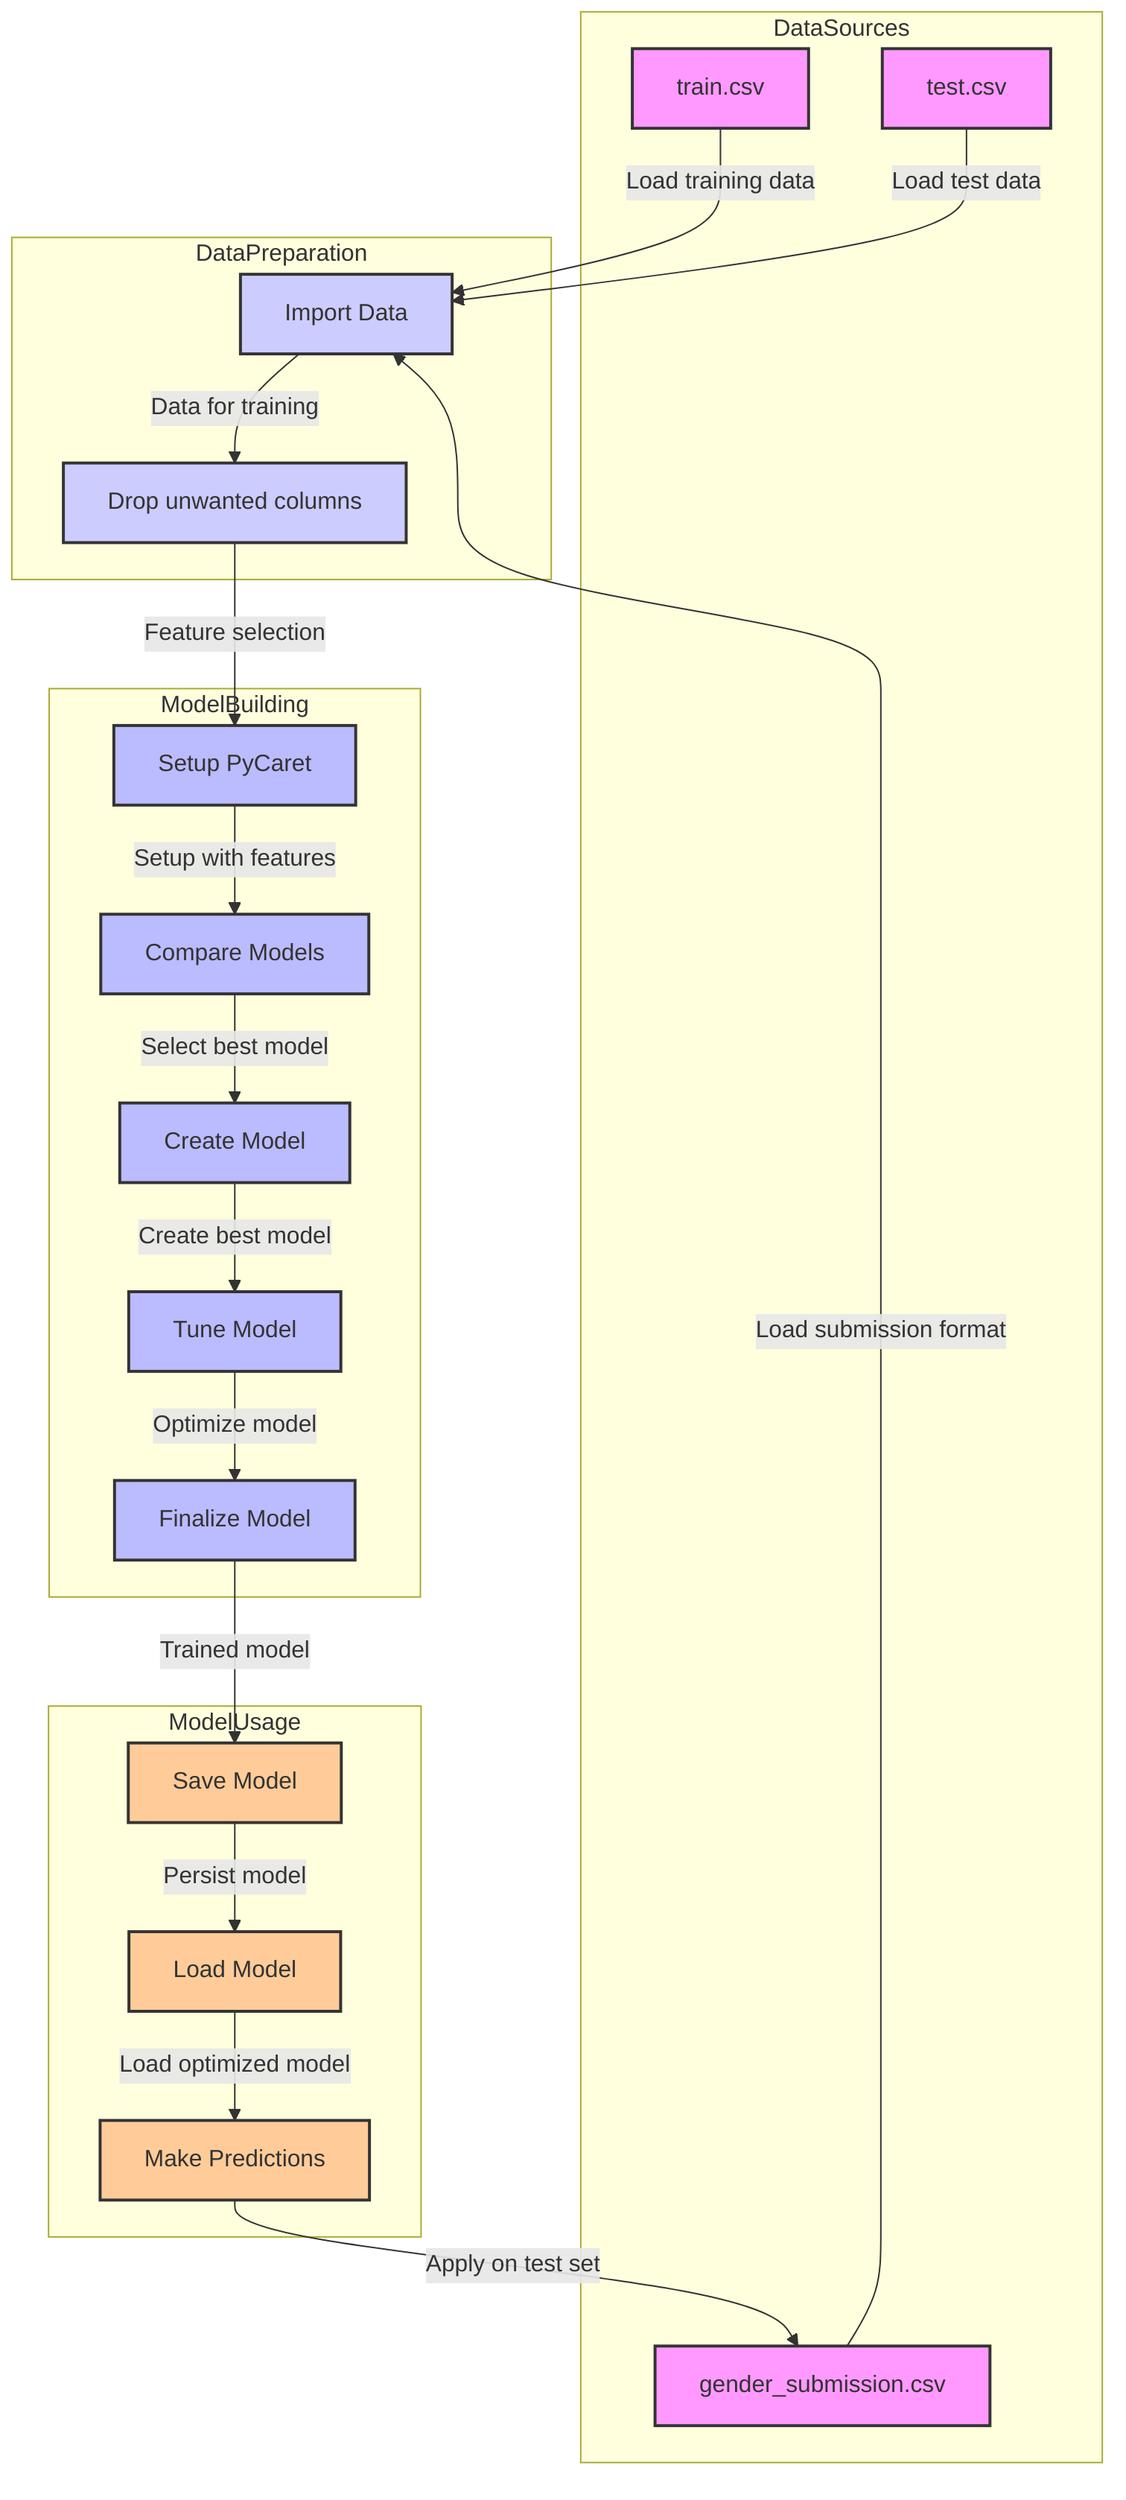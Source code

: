 flowchart TD
    subgraph DataSources
        DS1["train.csv"]
        DS2["test.csv"]
        DS3["gender_submission.csv"]
    end

    subgraph DataPreparation
        DP1["Import Data"]
        DP2["Drop unwanted columns"]
    end

    subgraph ModelBuilding
        MB1["Setup PyCaret"]
        MB2["Compare Models"]
        MB3["Create Model"]
        MB4["Tune Model"]
        MB5["Finalize Model"]
    end

    subgraph ModelUsage
        MU1["Save Model"]
        MU2["Load Model"]
        MU3["Make Predictions"]
    end

    DS1 -->|Load training data| DP1
    DS2 -->|Load test data| DP1
    DS3 -->|Load submission format| DP1

    DP1 -->|Data for training| DP2
    DP2 -->|Feature selection| MB1
    MB1 -->|Setup with features| MB2
    MB2 -->|Select best model| MB3
    MB3 -->|Create best model| MB4
    MB4 -->|Optimize model| MB5
    MB5 -->|Trained model| MU1

    MU1 -->|Persist model| MU2
    MU2 -->|Load optimized model| MU3
    MU3 -->|Apply on test set| DS3

    style DS1 fill:#f9f,stroke:#333,stroke-width:2px
    style DS2 fill:#f9f,stroke:#333,stroke-width:2px
    style DS3 fill:#f9f,stroke:#333,stroke-width:2px
    style DP1 fill:#ccf,stroke:#333,stroke-width:2px
    style DP2 fill:#ccf,stroke:#333,stroke-width:2px
    style MB1 fill:#bbf,stroke:#333,stroke-width:2px
    style MB2 fill:#bbf,stroke:#333,stroke-width:2px
    style MB3 fill:#bbf,stroke:#333,stroke-width:2px
    style MB4 fill:#bbf,stroke:#333,stroke-width:2px
    style MB5 fill:#bbf,stroke:#333,stroke-width:2px
    style MU1 fill:#fc9,stroke:#333,stroke-width:2px
    style MU2 fill:#fc9,stroke:#333,stroke-width:2px
    style MU3 fill:#fc9,stroke:#333,stroke-width:2px